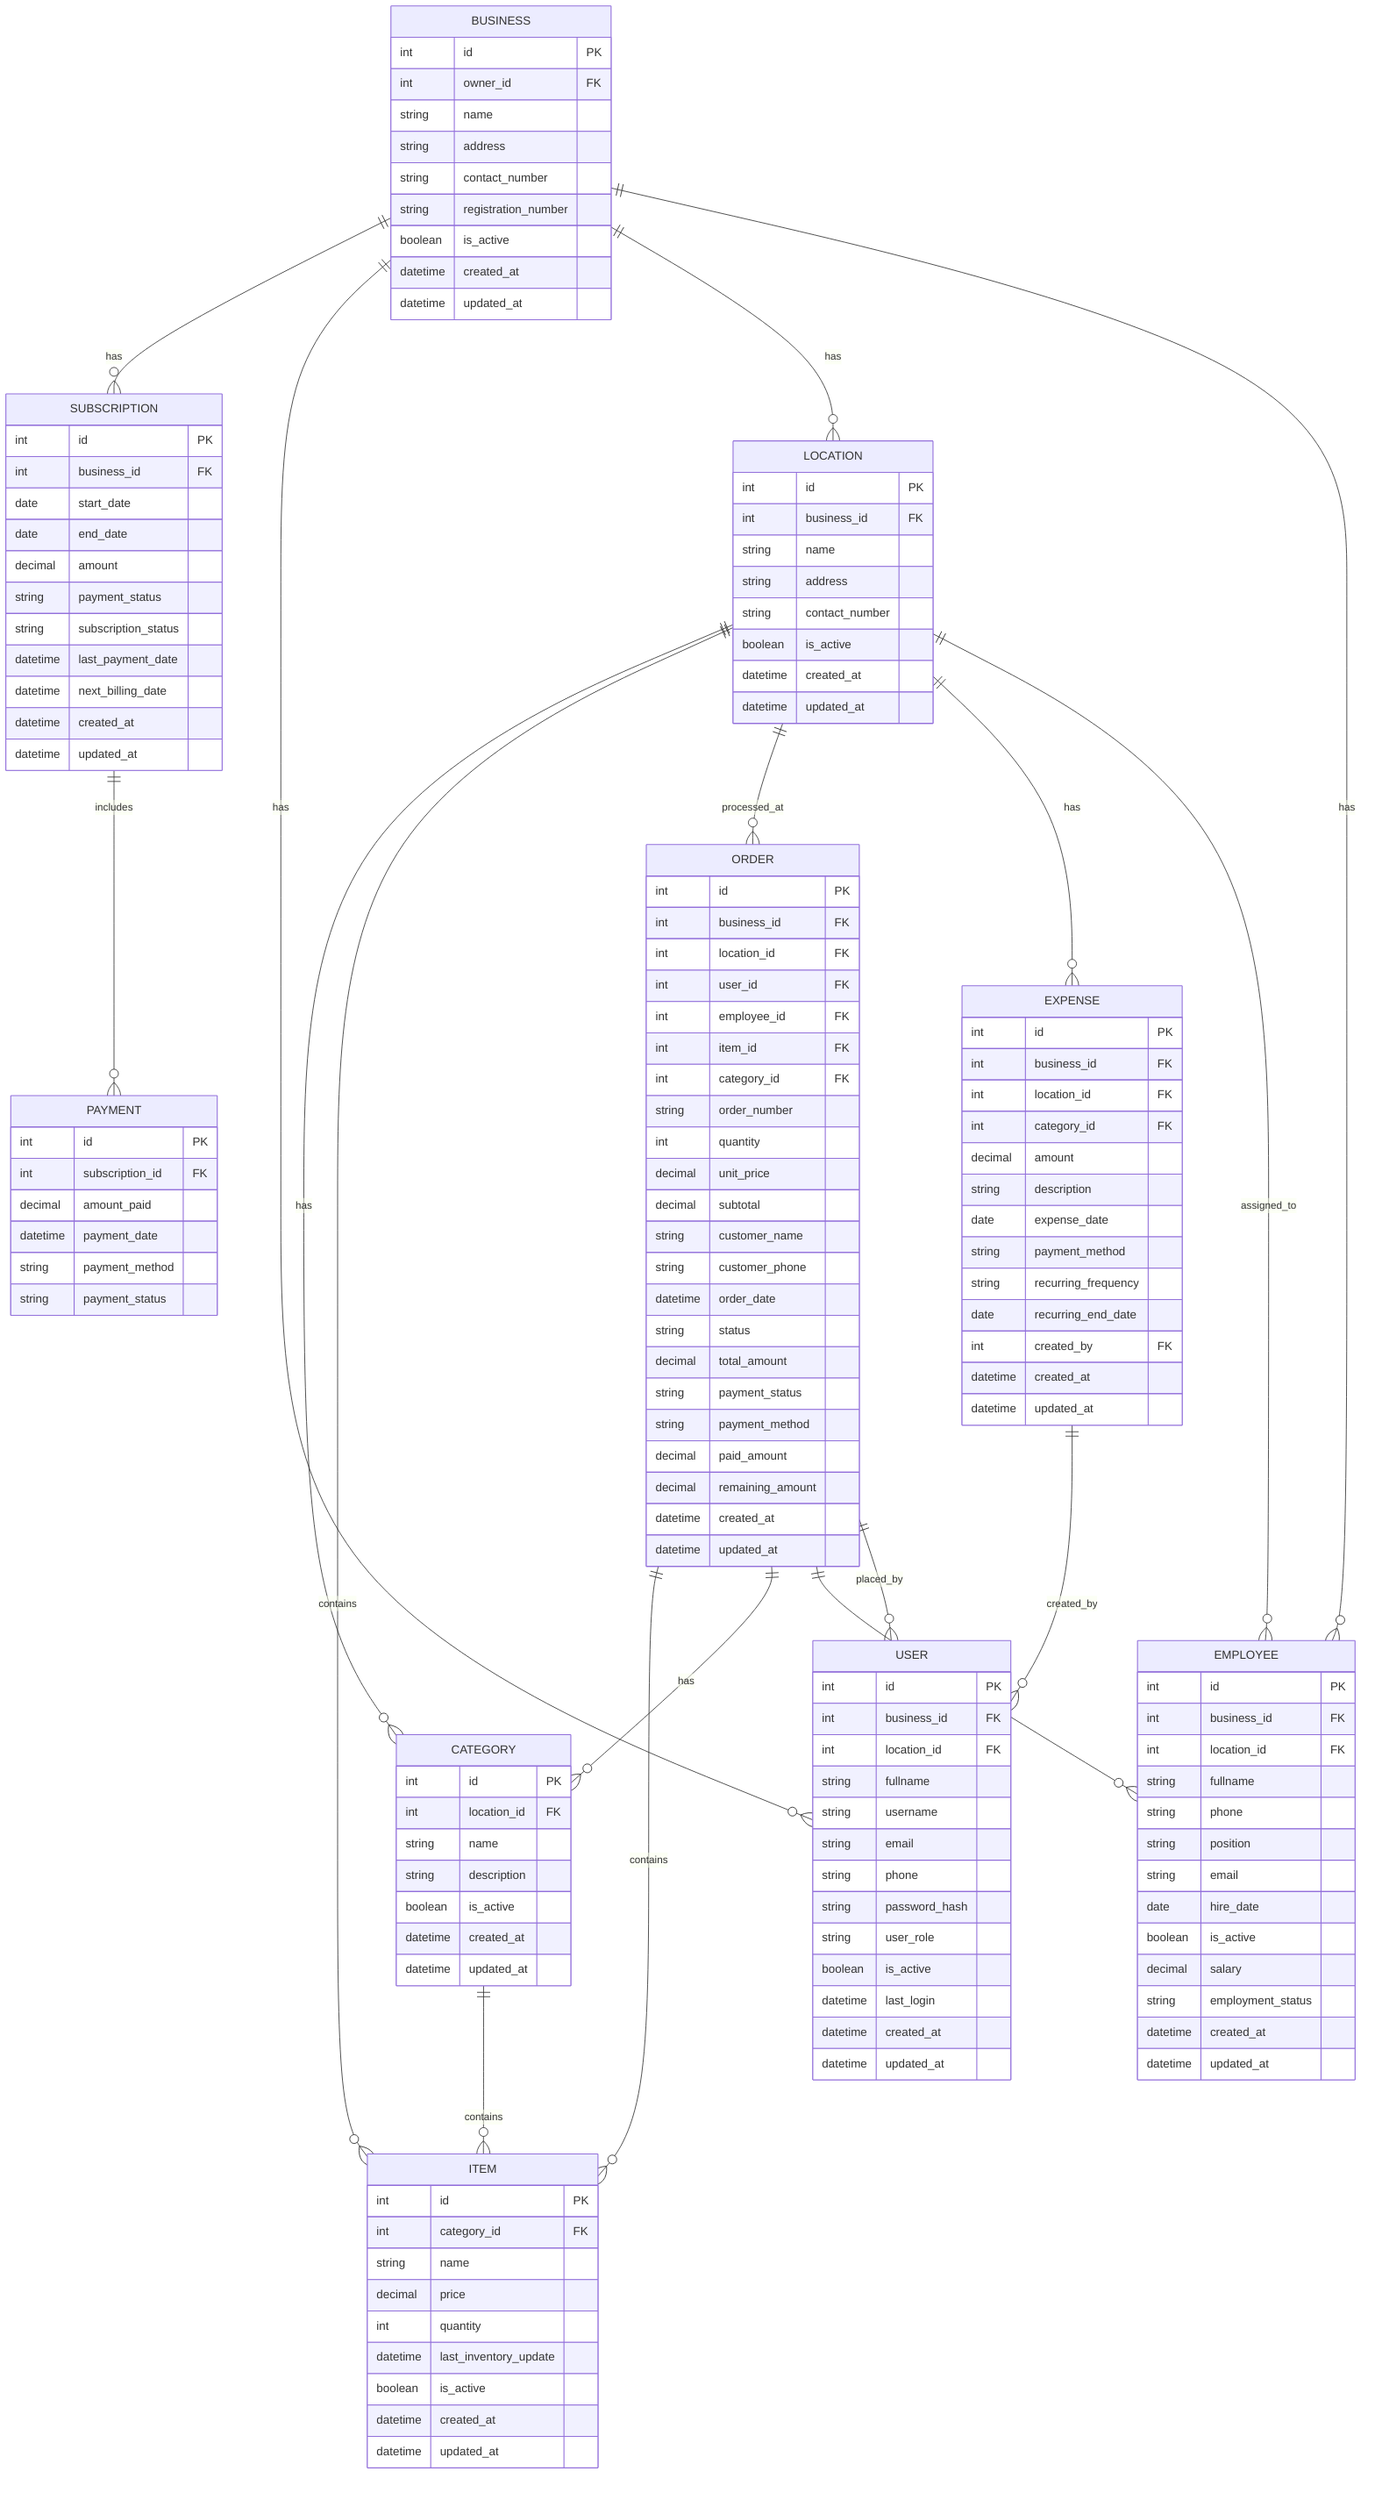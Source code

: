 erDiagram
    %% Core Business Structure
    BUSINESS ||--o{ SUBSCRIPTION : has
    BUSINESS ||--o{ USER : has
    BUSINESS ||--o{ LOCATION : has
    BUSINESS ||--o{ EMPLOYEE : has

    %% Location Relations
    LOCATION ||--o{ CATEGORY : has
    LOCATION ||--o{ ITEM : contains
    LOCATION ||--o{ ORDER : processed_at
    LOCATION ||--o{ EXPENSE : has
    LOCATION ||--o{ EMPLOYEE : assigned_to

    %% Product Structure
    CATEGORY ||--o{ ITEM : contains

    %% Order Structure
    ORDER ||--o{ ITEM : contains
    ORDER ||--o{ CATEGORY : has
    ORDER ||--o{ EMPLOYEE : handled_by
    ORDER ||--o{ USER : placed_by

    %% Subscription Management
    SUBSCRIPTION ||--o{ PAYMENT : includes

    %% Expense Details
    EXPENSE ||--o{ USER : created_by

    BUSINESS {
        int id PK
        int owner_id FK
        string name
        string address
        string contact_number
        string registration_number
        boolean is_active
        datetime created_at
        datetime updated_at
    }

    SUBSCRIPTION {
        int id PK
        int business_id FK
        date start_date
        date end_date
        decimal amount
        string payment_status
        string subscription_status
        datetime last_payment_date
        datetime next_billing_date
        datetime created_at
        datetime updated_at
    }

    USER {
        int id PK
        int business_id FK
        int location_id FK
        string fullname
        string username
        string email
        string phone
        string password_hash
        string user_role
        boolean is_active
        datetime last_login
        datetime created_at
        datetime updated_at
    }

    EMPLOYEE {
        int id PK
        int business_id FK
        int location_id FK
        string fullname
        string phone
        string position
        string email
        date hire_date
        boolean is_active
        decimal salary
        string employment_status
        datetime created_at
        datetime updated_at
    }

    LOCATION {
        int id PK
        int business_id FK
        string name
        string address
        string contact_number
        boolean is_active
        datetime created_at
        datetime updated_at
    }

    CATEGORY {
        int id PK
        int location_id FK
        string name
        string description
        boolean is_active
        datetime created_at
        datetime updated_at
    }

    ITEM {
        int id PK
        int category_id FK
        string name
        decimal price
        int quantity
        datetime last_inventory_update
        boolean is_active
        datetime created_at
        datetime updated_at
    }

    ORDER {
        int id PK
        int business_id FK
        int location_id FK
        int user_id FK
        int employee_id FK
        int item_id FK
        int category_id FK
        string order_number
        int quantity
        decimal unit_price
        decimal subtotal
        string customer_name
        string customer_phone
        datetime order_date
        string status
        decimal total_amount
        string payment_status
        string payment_method
        decimal paid_amount
        decimal remaining_amount
        datetime created_at
        datetime updated_at
    }

    EXPENSE {
        int id PK
        int business_id FK
        int location_id FK
        int category_id FK
        decimal amount
        string description
        date expense_date
        string payment_method
        string recurring_frequency
        date recurring_end_date
        int created_by FK
        datetime created_at
        datetime updated_at
    }

    PAYMENT {
        int id PK
        int subscription_id FK
        decimal amount_paid
        datetime payment_date
        string payment_method
        string payment_status
    }